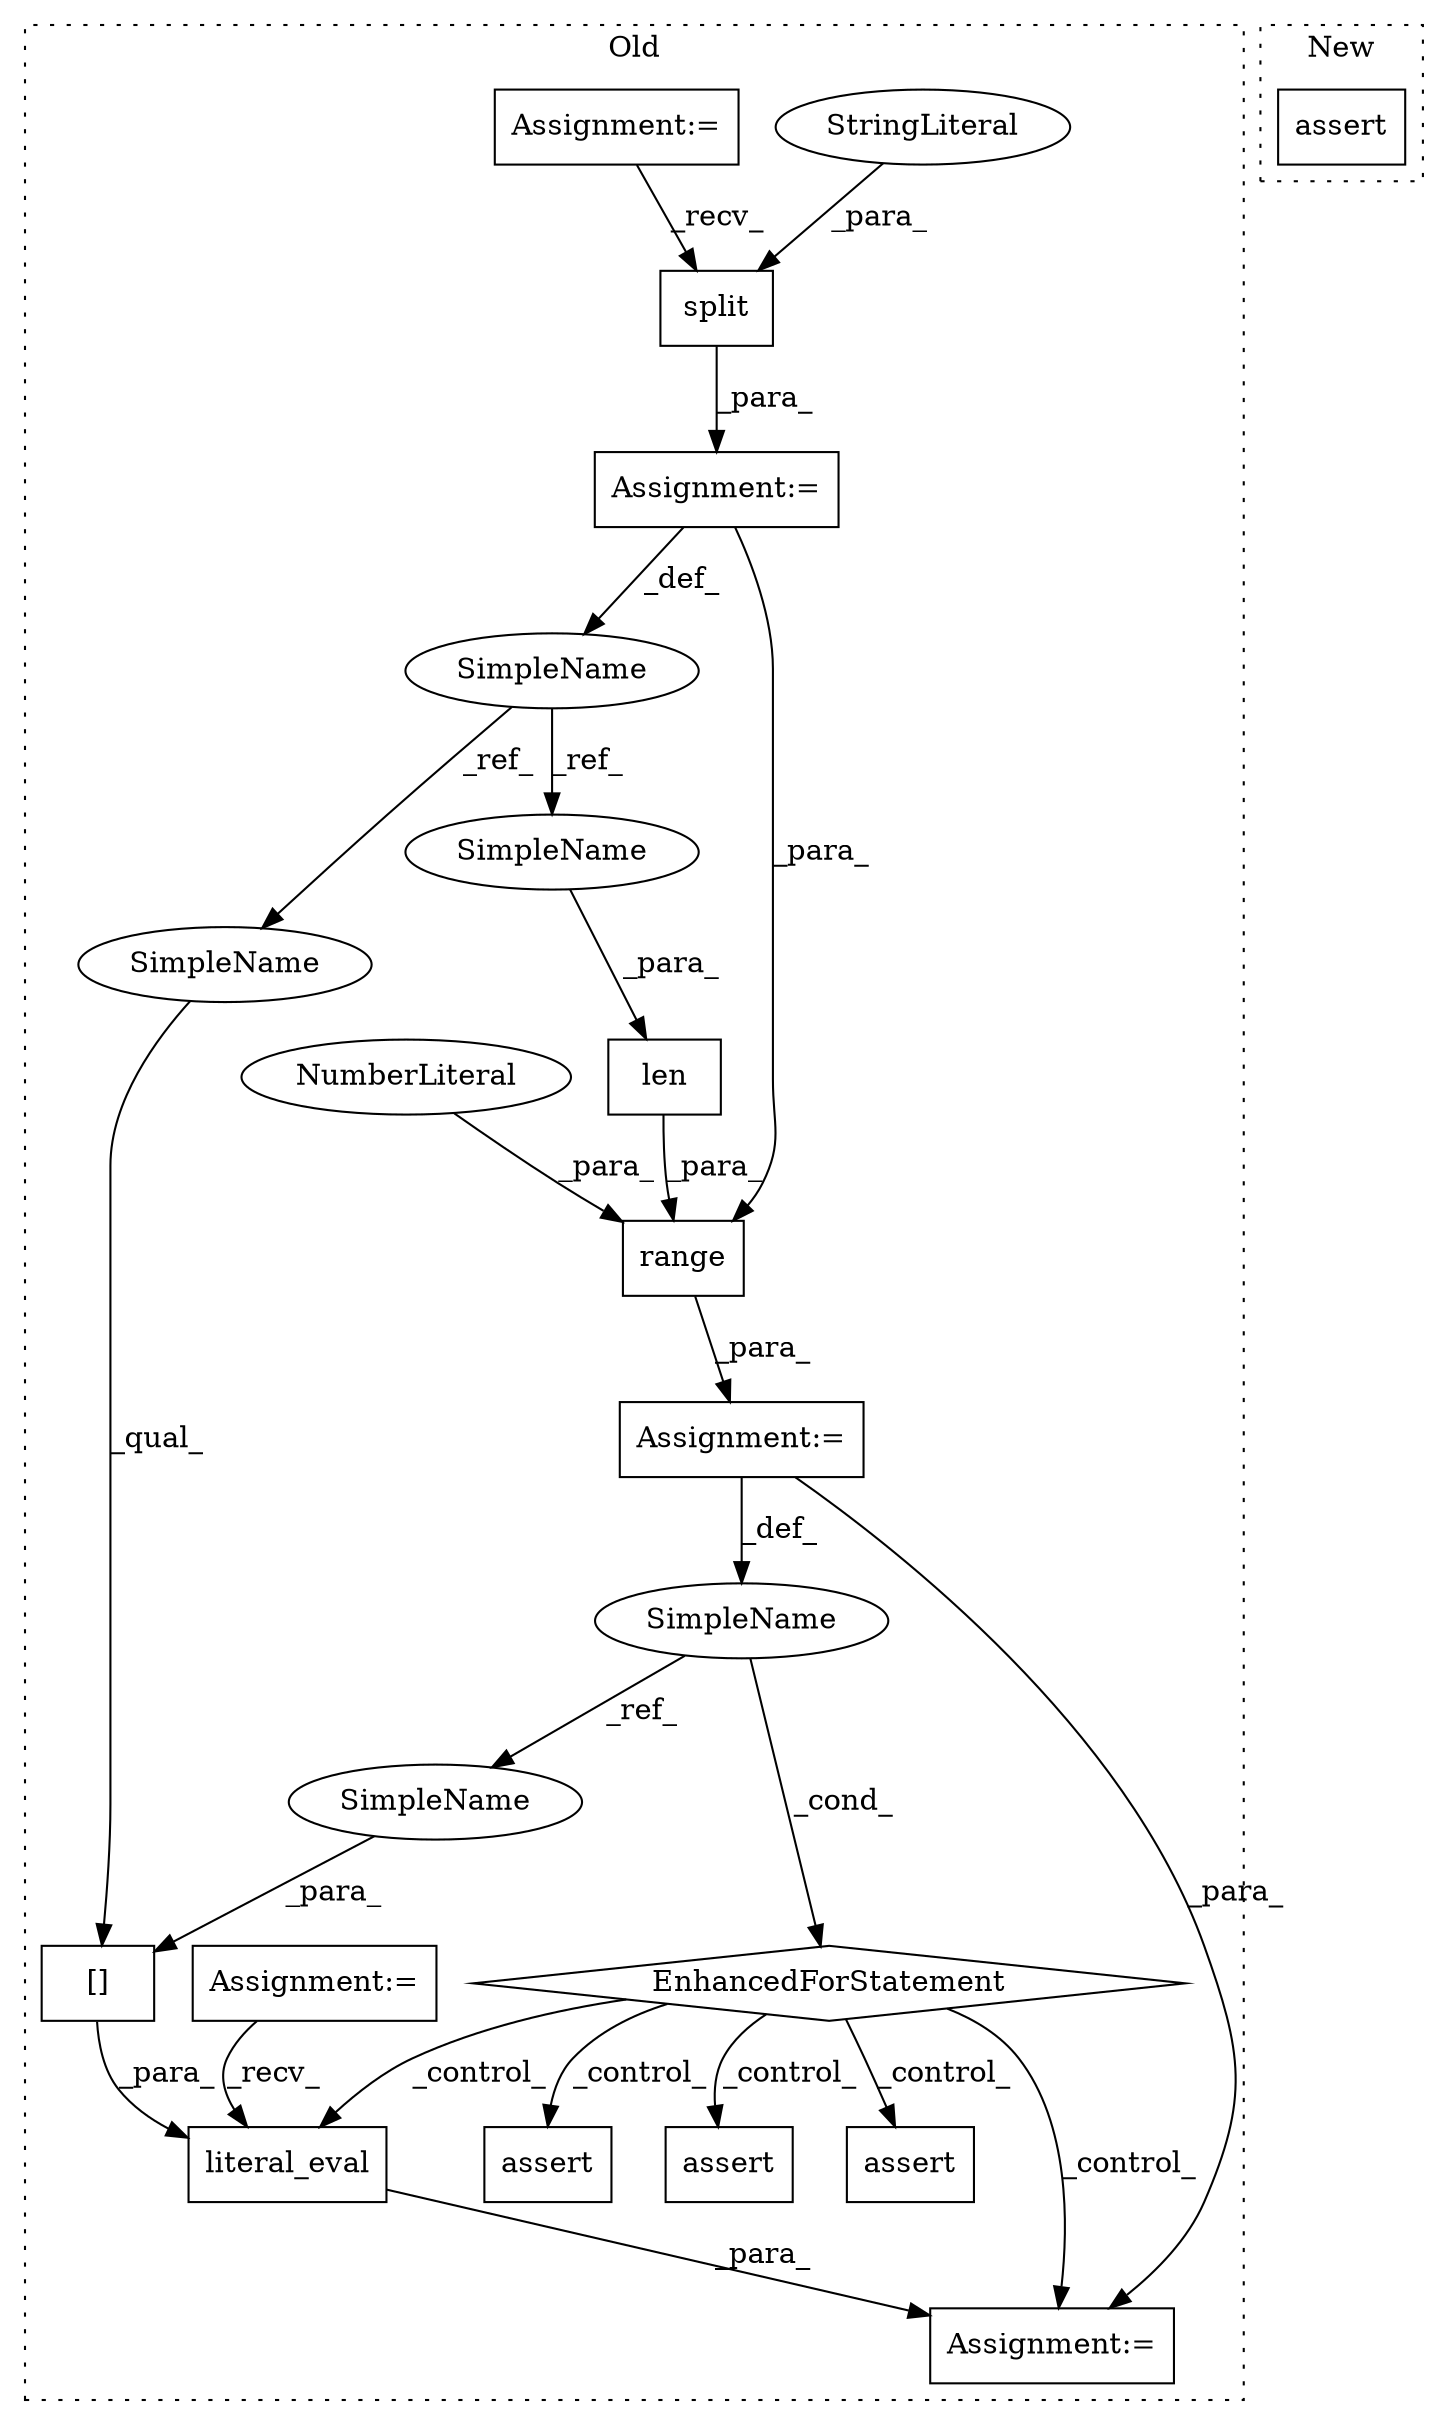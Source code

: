digraph G {
subgraph cluster0 {
1 [label="literal_eval" a="32" s="2135,2157" l="13,1" shape="box"];
3 [label="[]" a="2" s="2148,2156" l="7,1" shape="box"];
4 [label="split" a="32" s="2012,2027" l="6,1" shape="box"];
5 [label="len" a="32" s="2103,2113" l="4,1" shape="box"];
6 [label="assert" a="32" s="2232,2305" l="18,1" shape="box"];
7 [label="EnhancedForStatement" a="70" s="2034,2115" l="53,2" shape="diamond"];
8 [label="assert" a="32" s="2171,2218" l="12,1" shape="box"];
9 [label="range" a="32" s="2095,2114" l="6,1" shape="box"];
10 [label="NumberLiteral" a="34" s="2101" l="1" shape="ellipse"];
11 [label="assert" a="32" s="2380,2449" l="18,1" shape="box"];
12 [label="SimpleName" a="42" s="2091" l="1" shape="ellipse"];
13 [label="SimpleName" a="42" s="1994" l="6" shape="ellipse"];
14 [label="Assignment:=" a="7" s="2130" l="1" shape="box"];
15 [label="StringLiteral" a="45" s="2018" l="9" shape="ellipse"];
16 [label="Assignment:=" a="7" s="1669" l="10" shape="box"];
17 [label="Assignment:=" a="7" s="1609" l="3" shape="box"];
18 [label="Assignment:=" a="7" s="2000" l="1" shape="box"];
19 [label="Assignment:=" a="7" s="2034,2115" l="53,2" shape="box"];
20 [label="SimpleName" a="42" s="2148" l="6" shape="ellipse"];
21 [label="SimpleName" a="42" s="2107" l="6" shape="ellipse"];
22 [label="SimpleName" a="42" s="2155" l="1" shape="ellipse"];
label = "Old";
style="dotted";
}
subgraph cluster1 {
2 [label="assert" a="32" s="1453,1483" l="12,1" shape="box"];
label = "New";
style="dotted";
}
1 -> 14 [label="_para_"];
3 -> 1 [label="_para_"];
4 -> 18 [label="_para_"];
5 -> 9 [label="_para_"];
7 -> 11 [label="_control_"];
7 -> 1 [label="_control_"];
7 -> 14 [label="_control_"];
7 -> 6 [label="_control_"];
7 -> 8 [label="_control_"];
9 -> 19 [label="_para_"];
10 -> 9 [label="_para_"];
12 -> 7 [label="_cond_"];
12 -> 22 [label="_ref_"];
13 -> 21 [label="_ref_"];
13 -> 20 [label="_ref_"];
15 -> 4 [label="_para_"];
16 -> 4 [label="_recv_"];
17 -> 1 [label="_recv_"];
18 -> 13 [label="_def_"];
18 -> 9 [label="_para_"];
19 -> 12 [label="_def_"];
19 -> 14 [label="_para_"];
20 -> 3 [label="_qual_"];
21 -> 5 [label="_para_"];
22 -> 3 [label="_para_"];
}